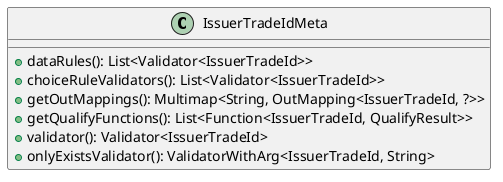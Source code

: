 @startuml

    class IssuerTradeIdMeta [[IssuerTradeIdMeta.html]] {
        +dataRules(): List<Validator<IssuerTradeId>>
        +choiceRuleValidators(): List<Validator<IssuerTradeId>>
        +getOutMappings(): Multimap<String, OutMapping<IssuerTradeId, ?>>
        +getQualifyFunctions(): List<Function<IssuerTradeId, QualifyResult>>
        +validator(): Validator<IssuerTradeId>
        +onlyExistsValidator(): ValidatorWithArg<IssuerTradeId, String>
    }

@enduml
